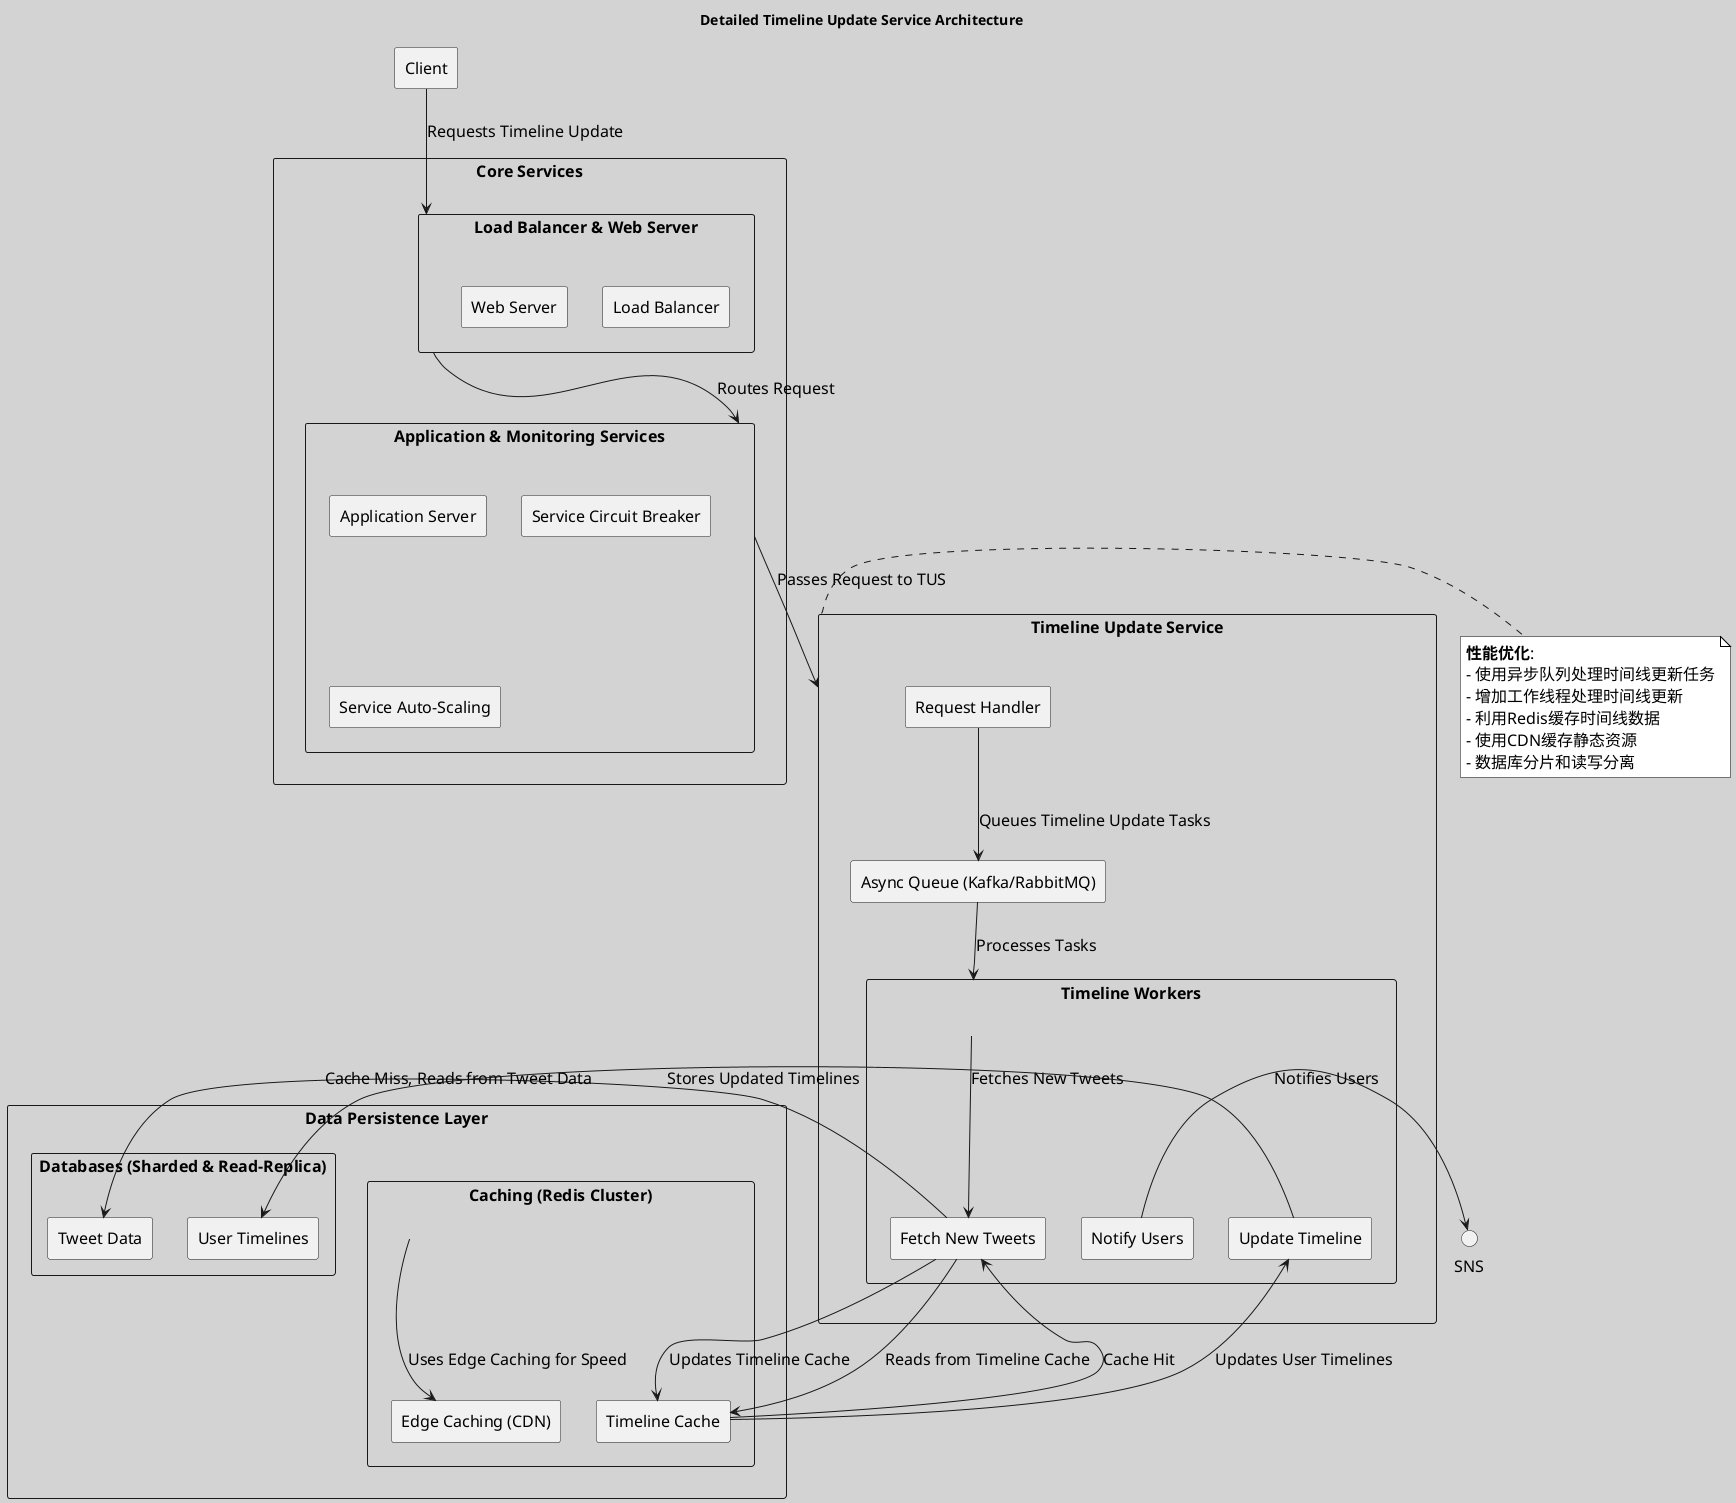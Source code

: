@startuml

skinparam backgroundColor #D3D3D3
skinparam defaultFontName "Arial"
skinparam defaultFontSize 16
skinparam note {
  BackgroundColor #FFFFFF
  BorderColor #000000
  FontSize 16
  FontName "Arial"
}

title Detailed Timeline Update Service Architecture

rectangle "Client" as Client

rectangle "Core Services" as Core {
    rectangle "Load Balancer & Web Server" as LBWS {
        rectangle "Load Balancer" as LB
        rectangle "Web Server" as WS
    }
    rectangle "Application & Monitoring Services" as AMS {
        rectangle "Application Server" as AS
        rectangle "Service Circuit Breaker" as SCB
        rectangle "Service Auto-Scaling" as SAS
    }
}

rectangle "Timeline Update Service" as TUS {
    rectangle "Request Handler" as RH
    rectangle "Async Queue (Kafka/RabbitMQ)" as AQ
    rectangle "Timeline Workers" as TW {
        rectangle "Fetch New Tweets" as FNT
        rectangle "Update Timeline" as UT
        rectangle "Notify Users" as NU
    }
}

rectangle "Data Persistence Layer" as DPS {
    rectangle "Caching (Redis Cluster)" as Cache {
        rectangle "Timeline Cache" as TC
        rectangle "Edge Caching (CDN)" as EC
    }
    rectangle "Databases (Sharded & Read-Replica)" as DB {
        rectangle "User Timelines" as UTDB
        rectangle "Tweet Data" as TD
    }
}

Client -down-> LBWS : Requests Timeline Update
LBWS -down-> AMS : Routes Request
AMS -down-> TUS : Passes Request to TUS
RH -down-> AQ : Queues Timeline Update Tasks
AQ -down-> TW : Processes Tasks
TW -down-> FNT : Fetches New Tweets
FNT -down-> TC : Reads from Timeline Cache
TC -down-> FNT : Cache Hit
FNT -down-> TD : Cache Miss, Reads from Tweet Data
FNT -right-> TC : Updates Timeline Cache
TC -down-> UT : Updates User Timelines
UT -down-> UTDB : Stores Updated Timelines
NU -right-> SNS : Notifies Users
Cache -down-> EC : Uses Edge Caching for Speed

note right of TUS
  **性能优化**:
  - 使用异步队列处理时间线更新任务
  - 增加工作线程处理时间线更新
  - 利用Redis缓存时间线数据
  - 使用CDN缓存静态资源
  - 数据库分片和读写分离
end note

@enduml
